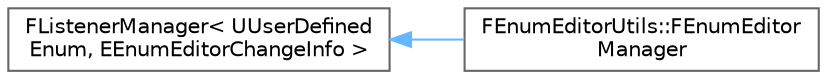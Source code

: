digraph "Graphical Class Hierarchy"
{
 // INTERACTIVE_SVG=YES
 // LATEX_PDF_SIZE
  bgcolor="transparent";
  edge [fontname=Helvetica,fontsize=10,labelfontname=Helvetica,labelfontsize=10];
  node [fontname=Helvetica,fontsize=10,shape=box,height=0.2,width=0.4];
  rankdir="LR";
  Node0 [id="Node000000",label="FListenerManager\< UUserDefined\lEnum, EEnumEditorChangeInfo \>",height=0.2,width=0.4,color="grey40", fillcolor="white", style="filled",URL="$d8/da7/classFListenerManager.html",tooltip=" "];
  Node0 -> Node1 [id="edge4101_Node000000_Node000001",dir="back",color="steelblue1",style="solid",tooltip=" "];
  Node1 [id="Node000001",label="FEnumEditorUtils::FEnumEditor\lManager",height=0.2,width=0.4,color="grey40", fillcolor="white", style="filled",URL="$da/d27/classFEnumEditorUtils_1_1FEnumEditorManager.html",tooltip=" "];
}
